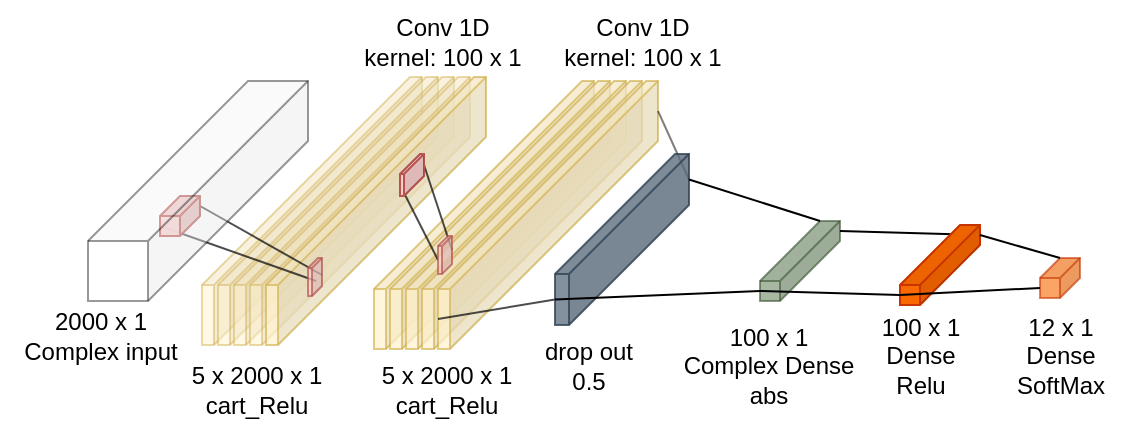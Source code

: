 <mxfile version="23.1.2" type="github">
  <diagram name="Page-1" id="1McUho_X-yhC6YgAozrL">
    <mxGraphModel dx="650" dy="361" grid="1" gridSize="10" guides="1" tooltips="1" connect="1" arrows="1" fold="1" page="1" pageScale="1" pageWidth="850" pageHeight="1100" math="0" shadow="0">
      <root>
        <mxCell id="0" />
        <mxCell id="1" parent="0" />
        <mxCell id="wT0GYXemIt2AO4jlnJiB-3" value="2000 x 1&lt;br&gt;Complex input" style="text;html=1;align=center;verticalAlign=middle;resizable=0;points=[];autosize=1;strokeColor=none;fillColor=none;" vertex="1" parent="1">
          <mxGeometry x="60" y="180" width="100" height="40" as="geometry" />
        </mxCell>
        <mxCell id="wT0GYXemIt2AO4jlnJiB-13" value="Conv 1D&lt;br&gt;kernel: 100 x 1&lt;br&gt;" style="text;html=1;align=center;verticalAlign=middle;resizable=0;points=[];autosize=1;strokeColor=none;fillColor=none;" vertex="1" parent="1">
          <mxGeometry x="231" y="32.5" width="100" height="40" as="geometry" />
        </mxCell>
        <mxCell id="wT0GYXemIt2AO4jlnJiB-17" value="" style="shape=cube;whiteSpace=wrap;html=1;boundedLbl=1;backgroundOutline=1;darkOpacity=0.05;darkOpacity2=0.1;size=104;rotation=0;flipV=0;flipH=1;fillColor=#fff2cc;strokeColor=#d6b656;opacity=50;" vertex="1" parent="1">
          <mxGeometry x="161" y="70.5" width="110" height="134" as="geometry" />
        </mxCell>
        <mxCell id="wT0GYXemIt2AO4jlnJiB-20" value="" style="shape=cube;whiteSpace=wrap;html=1;boundedLbl=1;backgroundOutline=1;darkOpacity=0.05;darkOpacity2=0.1;size=104;rotation=0;flipV=0;flipH=1;fillColor=#fff2cc;strokeColor=#d6b656;opacity=50;" vertex="1" parent="1">
          <mxGeometry x="169" y="70.5" width="110" height="134" as="geometry" />
        </mxCell>
        <mxCell id="wT0GYXemIt2AO4jlnJiB-22" value="" style="shape=cube;whiteSpace=wrap;html=1;boundedLbl=1;backgroundOutline=1;darkOpacity=0.05;darkOpacity2=0.1;size=104;rotation=0;flipV=0;flipH=1;fillColor=#fff2cc;strokeColor=#d6b656;opacity=50;" vertex="1" parent="1">
          <mxGeometry x="177" y="70.5" width="110" height="134" as="geometry" />
        </mxCell>
        <mxCell id="wT0GYXemIt2AO4jlnJiB-23" value="" style="shape=cube;whiteSpace=wrap;html=1;boundedLbl=1;backgroundOutline=1;darkOpacity=0.05;darkOpacity2=0.1;size=104;rotation=0;flipV=0;flipH=1;fillColor=#fff2cc;strokeColor=#d6b656;opacity=50;" vertex="1" parent="1">
          <mxGeometry x="185" y="70.5" width="110" height="134" as="geometry" />
        </mxCell>
        <mxCell id="wT0GYXemIt2AO4jlnJiB-24" value="" style="shape=cube;whiteSpace=wrap;html=1;boundedLbl=1;backgroundOutline=1;darkOpacity=0.05;darkOpacity2=0.1;size=104;rotation=0;flipV=0;flipH=1;fillColor=#fff2cc;strokeColor=#d6b656;opacity=70;" vertex="1" parent="1">
          <mxGeometry x="193" y="70.5" width="110" height="134" as="geometry" />
        </mxCell>
        <mxCell id="wT0GYXemIt2AO4jlnJiB-26" style="edgeStyle=none;rounded=0;orthogonalLoop=1;jettySize=auto;html=1;entryX=0;entryY=0;entryDx=0;entryDy=8.5;entryPerimeter=0;endArrow=none;endFill=0;exitX=0;exitY=0;exitDx=0;exitDy=5;exitPerimeter=0;opacity=70;" edge="1" parent="1" target="wT0GYXemIt2AO4jlnJiB-30">
          <mxGeometry relative="1" as="geometry">
            <mxPoint x="160" y="135" as="sourcePoint" />
            <mxPoint x="227" y="166.5" as="targetPoint" />
          </mxGeometry>
        </mxCell>
        <mxCell id="wT0GYXemIt2AO4jlnJiB-27" style="rounded=0;orthogonalLoop=1;jettySize=auto;html=1;exitX=0;exitY=0;exitDx=20;exitDy=15;exitPerimeter=0;entryX=0;entryY=0;entryDx=3;entryDy=11.5;entryPerimeter=0;endArrow=none;endFill=0;opacity=70;" edge="1" parent="1" target="wT0GYXemIt2AO4jlnJiB-30">
          <mxGeometry relative="1" as="geometry">
            <mxPoint x="227" y="166.5" as="targetPoint" />
            <mxPoint x="140" y="145" as="sourcePoint" />
          </mxGeometry>
        </mxCell>
        <mxCell id="wT0GYXemIt2AO4jlnJiB-30" value="" style="shape=cube;whiteSpace=wrap;html=1;boundedLbl=1;backgroundOutline=1;darkOpacity=0.05;darkOpacity2=0.1;size=5;rotation=0;flipV=0;flipH=1;fillColor=#f8cecc;strokeColor=#b85450;opacity=70;" vertex="1" parent="1">
          <mxGeometry x="214" y="161" width="7" height="19" as="geometry" />
        </mxCell>
        <mxCell id="wT0GYXemIt2AO4jlnJiB-31" value="5 x 2000 x 1&lt;br&gt;cart_Relu" style="text;html=1;align=center;verticalAlign=middle;resizable=0;points=[];autosize=1;strokeColor=none;fillColor=none;" vertex="1" parent="1">
          <mxGeometry x="143" y="206.5" width="90" height="40" as="geometry" />
        </mxCell>
        <mxCell id="wT0GYXemIt2AO4jlnJiB-32" value="Conv 1D&lt;br&gt;kernel: 100 x 1" style="text;html=1;align=center;verticalAlign=middle;resizable=0;points=[];autosize=1;strokeColor=none;fillColor=none;" vertex="1" parent="1">
          <mxGeometry x="331" y="32.5" width="100" height="40" as="geometry" />
        </mxCell>
        <mxCell id="wT0GYXemIt2AO4jlnJiB-33" value="" style="shape=cube;whiteSpace=wrap;html=1;boundedLbl=1;backgroundOutline=1;darkOpacity=0.05;darkOpacity2=0.1;size=104;rotation=0;flipV=0;flipH=1;fillColor=#fff2cc;strokeColor=#d6b656;opacity=70;" vertex="1" parent="1">
          <mxGeometry x="247" y="72.5" width="110" height="134" as="geometry" />
        </mxCell>
        <mxCell id="wT0GYXemIt2AO4jlnJiB-34" value="" style="shape=cube;whiteSpace=wrap;html=1;boundedLbl=1;backgroundOutline=1;darkOpacity=0.05;darkOpacity2=0.1;size=104;rotation=0;flipV=0;flipH=1;fillColor=#fff2cc;strokeColor=#d6b656;opacity=70;" vertex="1" parent="1">
          <mxGeometry x="255" y="72.5" width="110" height="134" as="geometry" />
        </mxCell>
        <mxCell id="wT0GYXemIt2AO4jlnJiB-35" value="" style="shape=cube;whiteSpace=wrap;html=1;boundedLbl=1;backgroundOutline=1;darkOpacity=0.05;darkOpacity2=0.1;size=104;rotation=0;flipV=0;flipH=1;fillColor=#fff2cc;strokeColor=#d6b656;opacity=70;" vertex="1" parent="1">
          <mxGeometry x="263" y="72.5" width="110" height="134" as="geometry" />
        </mxCell>
        <mxCell id="wT0GYXemIt2AO4jlnJiB-36" value="" style="shape=cube;whiteSpace=wrap;html=1;boundedLbl=1;backgroundOutline=1;darkOpacity=0.05;darkOpacity2=0.1;size=104;rotation=0;flipV=0;flipH=1;fillColor=#fff2cc;strokeColor=#d6b656;opacity=70;" vertex="1" parent="1">
          <mxGeometry x="271" y="72.5" width="110" height="134" as="geometry" />
        </mxCell>
        <mxCell id="wT0GYXemIt2AO4jlnJiB-37" value="" style="shape=cube;whiteSpace=wrap;html=1;boundedLbl=1;backgroundOutline=1;darkOpacity=0.05;darkOpacity2=0.1;size=104;rotation=0;flipV=0;flipH=1;fillColor=#fff2cc;strokeColor=#d6b656;opacity=70;" vertex="1" parent="1">
          <mxGeometry x="279" y="72.5" width="110" height="134" as="geometry" />
        </mxCell>
        <mxCell id="wT0GYXemIt2AO4jlnJiB-39" style="rounded=0;orthogonalLoop=1;jettySize=auto;html=1;exitX=0;exitY=0;exitDx=12;exitDy=15.5;exitPerimeter=0;entryX=0;entryY=0;entryDx=7;entryDy=12;entryPerimeter=0;endArrow=none;endFill=0;opacity=70;" edge="1" parent="1" target="wT0GYXemIt2AO4jlnJiB-47" source="wT0GYXemIt2AO4jlnJiB-44">
          <mxGeometry relative="1" as="geometry">
            <mxPoint x="329" y="153" as="targetPoint" />
            <mxPoint x="240" y="154" as="sourcePoint" />
          </mxGeometry>
        </mxCell>
        <mxCell id="wT0GYXemIt2AO4jlnJiB-42" style="edgeStyle=none;rounded=0;orthogonalLoop=1;jettySize=auto;html=1;exitX=0;exitY=0;exitDx=0;exitDy=5.5;exitPerimeter=0;entryX=0;entryY=0;entryDx=0;entryDy=7;entryPerimeter=0;endArrow=none;endFill=0;opacity=70;" edge="1" parent="1" source="wT0GYXemIt2AO4jlnJiB-44" target="wT0GYXemIt2AO4jlnJiB-47">
          <mxGeometry relative="1" as="geometry">
            <mxPoint x="240" y="134" as="sourcePoint" />
            <mxPoint x="336.0" y="148" as="targetPoint" />
          </mxGeometry>
        </mxCell>
        <mxCell id="wT0GYXemIt2AO4jlnJiB-43" value="5 x 2000 x 1&lt;br&gt;cart_Relu" style="text;html=1;align=center;verticalAlign=middle;resizable=0;points=[];autosize=1;strokeColor=none;fillColor=none;" vertex="1" parent="1">
          <mxGeometry x="237.5" y="206.5" width="90" height="40" as="geometry" />
        </mxCell>
        <mxCell id="wT0GYXemIt2AO4jlnJiB-44" value="" style="shape=cube;whiteSpace=wrap;html=1;boundedLbl=1;backgroundOutline=1;darkOpacity=0.05;darkOpacity2=0.1;size=10;rotation=0;flipV=0;flipH=1;fillColor=#f8cecc;strokeColor=#b85450;" vertex="1" parent="1">
          <mxGeometry x="260" y="109" width="12" height="21" as="geometry" />
        </mxCell>
        <mxCell id="wT0GYXemIt2AO4jlnJiB-47" value="" style="shape=cube;whiteSpace=wrap;html=1;boundedLbl=1;backgroundOutline=1;darkOpacity=0.05;darkOpacity2=0.1;size=5;rotation=0;flipV=0;flipH=1;fillColor=#f8cecc;strokeColor=#b85450;opacity=70;" vertex="1" parent="1">
          <mxGeometry x="279" y="150" width="7" height="19" as="geometry" />
        </mxCell>
        <mxCell id="wT0GYXemIt2AO4jlnJiB-52" value="drop out&lt;br&gt;0.5" style="text;html=1;align=center;verticalAlign=middle;resizable=0;points=[];autosize=1;strokeColor=none;fillColor=none;" vertex="1" parent="1">
          <mxGeometry x="319" y="194.5" width="70" height="40" as="geometry" />
        </mxCell>
        <mxCell id="wT0GYXemIt2AO4jlnJiB-53" style="edgeStyle=none;rounded=0;orthogonalLoop=1;jettySize=auto;html=1;exitX=0;exitY=0;exitDx=0;exitDy=15;exitPerimeter=0;entryX=0;entryY=0;entryDx=0;entryDy=12.75;entryPerimeter=0;endArrow=none;endFill=0;opacity=50;" edge="1" parent="1" source="wT0GYXemIt2AO4jlnJiB-37">
          <mxGeometry relative="1" as="geometry">
            <mxPoint x="404.5" y="121.75" as="targetPoint" />
          </mxGeometry>
        </mxCell>
        <mxCell id="wT0GYXemIt2AO4jlnJiB-54" style="edgeStyle=none;rounded=0;orthogonalLoop=1;jettySize=auto;html=1;exitX=0;exitY=0;exitDx=110;exitDy=119;exitPerimeter=0;entryX=0;entryY=0;entryDx=67;entryDy=72.75;entryPerimeter=0;endArrow=none;endFill=0;opacity=70;" edge="1" parent="1" source="wT0GYXemIt2AO4jlnJiB-37">
          <mxGeometry relative="1" as="geometry">
            <mxPoint x="337.5" y="181.75" as="targetPoint" />
          </mxGeometry>
        </mxCell>
        <mxCell id="wT0GYXemIt2AO4jlnJiB-55" value="&amp;nbsp;" style="shape=cube;whiteSpace=wrap;html=1;boundedLbl=1;backgroundOutline=1;darkOpacity=0.05;darkOpacity2=0.1;size=60;rotation=0;flipV=0;flipH=1;fillColor=#647687;strokeColor=#314354;fontColor=#ffffff;opacity=80;" vertex="1" parent="1">
          <mxGeometry x="337.5" y="109" width="67" height="85.5" as="geometry" />
        </mxCell>
        <mxCell id="wT0GYXemIt2AO4jlnJiB-59" value="" style="shape=cube;whiteSpace=wrap;html=1;boundedLbl=1;backgroundOutline=1;darkOpacity=0.05;darkOpacity2=0.1;size=30;rotation=0;flipV=0;flipH=1;opacity=60;fillColor=#6d8764;fontColor=#ffffff;strokeColor=#3A5431;" vertex="1" parent="1">
          <mxGeometry x="440" y="142.5" width="40" height="40" as="geometry" />
        </mxCell>
        <mxCell id="wT0GYXemIt2AO4jlnJiB-62" value="" style="shape=cube;whiteSpace=wrap;html=1;boundedLbl=1;backgroundOutline=1;darkOpacity=0.05;darkOpacity2=0.1;size=10;rotation=0;flipV=0;flipH=1;fillColor=#f8cecc;strokeColor=#b85450;opacity=95;" vertex="1" parent="1">
          <mxGeometry x="140" y="130" width="20" height="20" as="geometry" />
        </mxCell>
        <mxCell id="wT0GYXemIt2AO4jlnJiB-63" value="" style="shape=cube;whiteSpace=wrap;html=1;boundedLbl=1;backgroundOutline=1;darkOpacity=0.05;darkOpacity2=0.1;size=80;rotation=0;flipV=0;flipH=1;opacity=40;" vertex="1" parent="1">
          <mxGeometry x="104" y="72.5" width="110" height="110" as="geometry" />
        </mxCell>
        <mxCell id="wT0GYXemIt2AO4jlnJiB-65" style="edgeStyle=none;rounded=0;orthogonalLoop=1;jettySize=auto;html=1;exitX=0;exitY=0;exitDx=0;exitDy=12.75;exitPerimeter=0;entryX=0;entryY=0;entryDx=10;entryDy=0;entryPerimeter=0;endArrow=none;endFill=0;" edge="1" parent="1" source="wT0GYXemIt2AO4jlnJiB-55" target="wT0GYXemIt2AO4jlnJiB-59">
          <mxGeometry relative="1" as="geometry" />
        </mxCell>
        <mxCell id="wT0GYXemIt2AO4jlnJiB-66" style="edgeStyle=none;rounded=0;orthogonalLoop=1;jettySize=auto;html=1;exitX=0;exitY=0;exitDx=67;exitDy=72.75;exitPerimeter=0;entryX=0;entryY=0;entryDx=40;entryDy=35;entryPerimeter=0;endArrow=none;endFill=0;" edge="1" parent="1" source="wT0GYXemIt2AO4jlnJiB-55" target="wT0GYXemIt2AO4jlnJiB-59">
          <mxGeometry relative="1" as="geometry" />
        </mxCell>
        <mxCell id="wT0GYXemIt2AO4jlnJiB-68" value="100 x 1&lt;br&gt;Complex Dense&lt;br&gt;abs" style="text;html=1;align=center;verticalAlign=middle;resizable=0;points=[];autosize=1;strokeColor=none;fillColor=none;" vertex="1" parent="1">
          <mxGeometry x="389" y="184.5" width="110" height="60" as="geometry" />
        </mxCell>
        <mxCell id="wT0GYXemIt2AO4jlnJiB-69" value="100 x 1&lt;br&gt;Dense&lt;br&gt;Relu" style="text;html=1;align=center;verticalAlign=middle;resizable=0;points=[];autosize=1;strokeColor=none;fillColor=none;" vertex="1" parent="1">
          <mxGeometry x="490" y="180" width="60" height="60" as="geometry" />
        </mxCell>
        <mxCell id="wT0GYXemIt2AO4jlnJiB-70" value="" style="shape=cube;whiteSpace=wrap;html=1;boundedLbl=1;backgroundOutline=1;darkOpacity=0.05;darkOpacity2=0.1;size=10;rotation=0;flipV=0;flipH=1;opacity=60;fillColor=#fa6800;fontColor=#000000;strokeColor=#C73500;" vertex="1" parent="1">
          <mxGeometry x="580" y="161" width="20" height="20" as="geometry" />
        </mxCell>
        <mxCell id="wT0GYXemIt2AO4jlnJiB-71" style="edgeStyle=none;rounded=0;orthogonalLoop=1;jettySize=auto;html=1;exitX=0;exitY=0;exitDx=0;exitDy=5;exitPerimeter=0;entryX=0;entryY=0;entryDx=0;entryDy=5;entryPerimeter=0;endArrow=none;endFill=0;" edge="1" parent="1" source="wT0GYXemIt2AO4jlnJiB-59">
          <mxGeometry relative="1" as="geometry">
            <mxPoint x="484" y="117" as="sourcePoint" />
            <mxPoint x="550" y="149.5" as="targetPoint" />
          </mxGeometry>
        </mxCell>
        <mxCell id="wT0GYXemIt2AO4jlnJiB-72" value="" style="shape=cube;whiteSpace=wrap;html=1;boundedLbl=1;backgroundOutline=1;darkOpacity=0.05;darkOpacity2=0.1;size=30;rotation=0;flipV=0;flipH=1;fillColor=#fa6800;fontColor=#000000;strokeColor=#C73500;" vertex="1" parent="1">
          <mxGeometry x="510" y="144.5" width="40" height="40" as="geometry" />
        </mxCell>
        <mxCell id="wT0GYXemIt2AO4jlnJiB-74" style="edgeStyle=none;rounded=0;orthogonalLoop=1;jettySize=auto;html=1;exitX=0;exitY=0;exitDx=40;exitDy=35;exitPerimeter=0;entryX=0;entryY=0;entryDx=40;entryDy=35;entryPerimeter=0;endArrow=none;endFill=0;" edge="1" parent="1" source="wT0GYXemIt2AO4jlnJiB-59" target="wT0GYXemIt2AO4jlnJiB-72">
          <mxGeometry relative="1" as="geometry">
            <mxPoint x="490" y="158" as="sourcePoint" />
            <mxPoint x="560" y="159.5" as="targetPoint" />
          </mxGeometry>
        </mxCell>
        <mxCell id="wT0GYXemIt2AO4jlnJiB-77" value="12 x 1&lt;br&gt;Dense&lt;br&gt;SoftMax" style="text;html=1;align=center;verticalAlign=middle;resizable=0;points=[];autosize=1;strokeColor=none;fillColor=none;" vertex="1" parent="1">
          <mxGeometry x="555" y="180" width="70" height="60" as="geometry" />
        </mxCell>
        <mxCell id="wT0GYXemIt2AO4jlnJiB-78" style="rounded=0;orthogonalLoop=1;jettySize=auto;html=1;exitX=0;exitY=0;exitDx=40;exitDy=35;exitPerimeter=0;entryX=0;entryY=0;entryDx=20;entryDy=15;entryPerimeter=0;endArrow=none;endFill=0;" edge="1" parent="1" source="wT0GYXemIt2AO4jlnJiB-72" target="wT0GYXemIt2AO4jlnJiB-70">
          <mxGeometry relative="1" as="geometry" />
        </mxCell>
        <mxCell id="wT0GYXemIt2AO4jlnJiB-79" style="edgeStyle=none;rounded=0;orthogonalLoop=1;jettySize=auto;html=1;exitX=0;exitY=0;exitDx=0;exitDy=5;exitPerimeter=0;entryX=0;entryY=0;entryDx=10;entryDy=0;entryPerimeter=0;endArrow=none;endFill=0;" edge="1" parent="1" source="wT0GYXemIt2AO4jlnJiB-72" target="wT0GYXemIt2AO4jlnJiB-70">
          <mxGeometry relative="1" as="geometry" />
        </mxCell>
      </root>
    </mxGraphModel>
  </diagram>
</mxfile>
